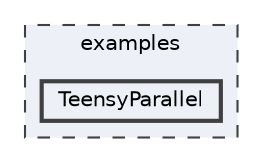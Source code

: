 digraph "/home/runner/work/FastLED/FastLED/examples/TeensyParallel"
{
 // LATEX_PDF_SIZE
  bgcolor="transparent";
  edge [fontname=Helvetica,fontsize=10,labelfontname=Helvetica,labelfontsize=10];
  node [fontname=Helvetica,fontsize=10,shape=box,height=0.2,width=0.4];
  compound=true
  subgraph clusterdir_d28a4824dc47e487b107a5db32ef43c4 {
    graph [ bgcolor="#edf0f7", pencolor="grey25", label="examples", fontname=Helvetica,fontsize=10 style="filled,dashed", URL="dir_d28a4824dc47e487b107a5db32ef43c4.html",tooltip=""]
  dir_0d1a38b06f217c58fb7b2c46a7fbca78 [label="TeensyParallel", fillcolor="#edf0f7", color="grey25", style="filled,bold", URL="dir_0d1a38b06f217c58fb7b2c46a7fbca78.html",tooltip=""];
  }
}
